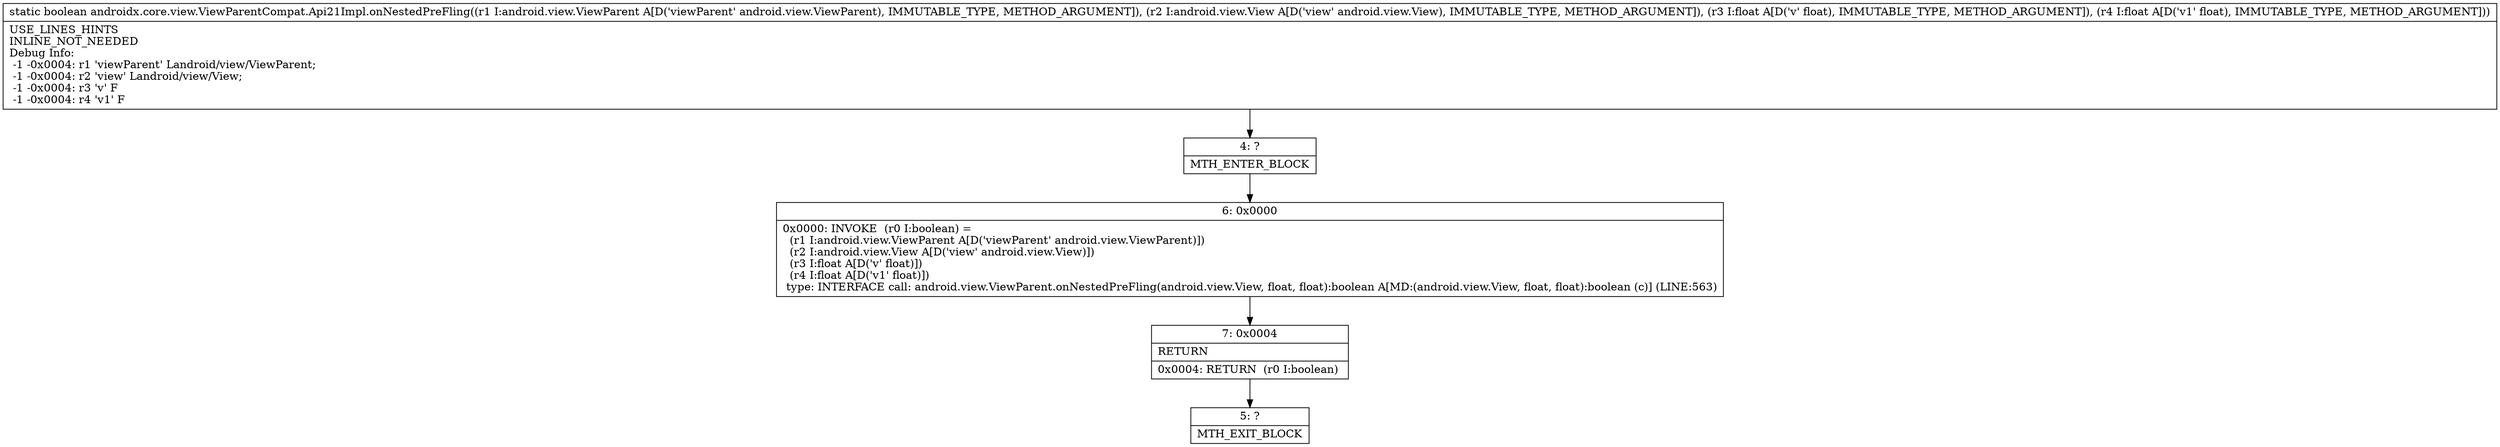 digraph "CFG forandroidx.core.view.ViewParentCompat.Api21Impl.onNestedPreFling(Landroid\/view\/ViewParent;Landroid\/view\/View;FF)Z" {
Node_4 [shape=record,label="{4\:\ ?|MTH_ENTER_BLOCK\l}"];
Node_6 [shape=record,label="{6\:\ 0x0000|0x0000: INVOKE  (r0 I:boolean) = \l  (r1 I:android.view.ViewParent A[D('viewParent' android.view.ViewParent)])\l  (r2 I:android.view.View A[D('view' android.view.View)])\l  (r3 I:float A[D('v' float)])\l  (r4 I:float A[D('v1' float)])\l type: INTERFACE call: android.view.ViewParent.onNestedPreFling(android.view.View, float, float):boolean A[MD:(android.view.View, float, float):boolean (c)] (LINE:563)\l}"];
Node_7 [shape=record,label="{7\:\ 0x0004|RETURN\l|0x0004: RETURN  (r0 I:boolean) \l}"];
Node_5 [shape=record,label="{5\:\ ?|MTH_EXIT_BLOCK\l}"];
MethodNode[shape=record,label="{static boolean androidx.core.view.ViewParentCompat.Api21Impl.onNestedPreFling((r1 I:android.view.ViewParent A[D('viewParent' android.view.ViewParent), IMMUTABLE_TYPE, METHOD_ARGUMENT]), (r2 I:android.view.View A[D('view' android.view.View), IMMUTABLE_TYPE, METHOD_ARGUMENT]), (r3 I:float A[D('v' float), IMMUTABLE_TYPE, METHOD_ARGUMENT]), (r4 I:float A[D('v1' float), IMMUTABLE_TYPE, METHOD_ARGUMENT]))  | USE_LINES_HINTS\lINLINE_NOT_NEEDED\lDebug Info:\l  \-1 \-0x0004: r1 'viewParent' Landroid\/view\/ViewParent;\l  \-1 \-0x0004: r2 'view' Landroid\/view\/View;\l  \-1 \-0x0004: r3 'v' F\l  \-1 \-0x0004: r4 'v1' F\l}"];
MethodNode -> Node_4;Node_4 -> Node_6;
Node_6 -> Node_7;
Node_7 -> Node_5;
}

